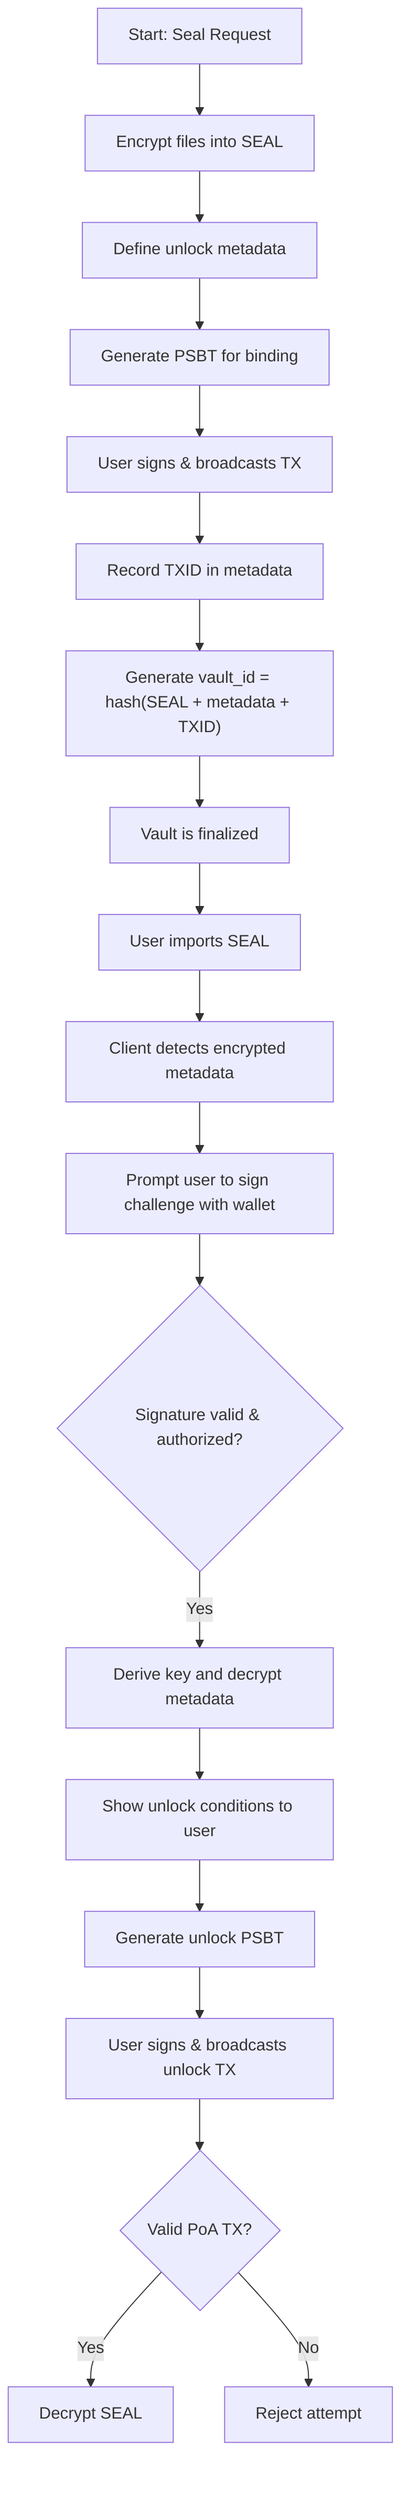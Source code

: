 flowchart TD
    A["Start: Seal Request"] --> B["Encrypt files into SEAL"]
    B --> C["Define unlock metadata"]
    C --> D["Generate PSBT for binding"]
    D --> E["User signs & broadcasts TX"]
    E --> F["Record TXID in metadata"]
    F --> G["Generate vault_id = hash(SEAL + metadata + TXID)"]
    G --> H["Vault is finalized"]
    H --> I["User imports SEAL"]
    I --> J["Client detects encrypted metadata"]
    J --> K["Prompt user to sign challenge with wallet"]
    K --> L{"Signature valid & authorized?"}
    L -- Yes --> M["Derive key and decrypt metadata"]
    M --> N["Show unlock conditions to user"]
    N --> O["Generate unlock PSBT"]
    O --> P["User signs & broadcasts unlock TX"]
    P --> Q{"Valid PoA TX?"}
    Q -- Yes --> R["Decrypt SEAL"]
    Q -- No --> S["Reject attempt"]